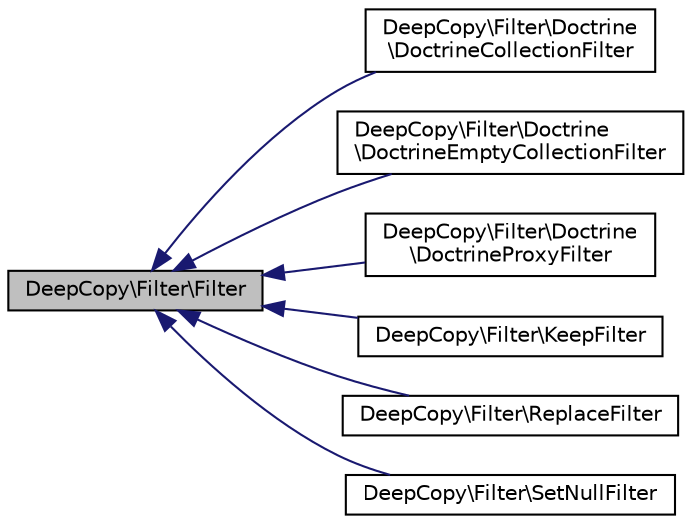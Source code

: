 digraph "DeepCopy\Filter\Filter"
{
  edge [fontname="Helvetica",fontsize="10",labelfontname="Helvetica",labelfontsize="10"];
  node [fontname="Helvetica",fontsize="10",shape=record];
  rankdir="LR";
  Node0 [label="DeepCopy\\Filter\\Filter",height=0.2,width=0.4,color="black", fillcolor="grey75", style="filled", fontcolor="black"];
  Node0 -> Node1 [dir="back",color="midnightblue",fontsize="10",style="solid",fontname="Helvetica"];
  Node1 [label="DeepCopy\\Filter\\Doctrine\l\\DoctrineCollectionFilter",height=0.2,width=0.4,color="black", fillcolor="white", style="filled",URL="$classDeepCopy_1_1Filter_1_1Doctrine_1_1DoctrineCollectionFilter.html"];
  Node0 -> Node2 [dir="back",color="midnightblue",fontsize="10",style="solid",fontname="Helvetica"];
  Node2 [label="DeepCopy\\Filter\\Doctrine\l\\DoctrineEmptyCollectionFilter",height=0.2,width=0.4,color="black", fillcolor="white", style="filled",URL="$classDeepCopy_1_1Filter_1_1Doctrine_1_1DoctrineEmptyCollectionFilter.html"];
  Node0 -> Node3 [dir="back",color="midnightblue",fontsize="10",style="solid",fontname="Helvetica"];
  Node3 [label="DeepCopy\\Filter\\Doctrine\l\\DoctrineProxyFilter",height=0.2,width=0.4,color="black", fillcolor="white", style="filled",URL="$classDeepCopy_1_1Filter_1_1Doctrine_1_1DoctrineProxyFilter.html"];
  Node0 -> Node4 [dir="back",color="midnightblue",fontsize="10",style="solid",fontname="Helvetica"];
  Node4 [label="DeepCopy\\Filter\\KeepFilter",height=0.2,width=0.4,color="black", fillcolor="white", style="filled",URL="$classDeepCopy_1_1Filter_1_1KeepFilter.html"];
  Node0 -> Node5 [dir="back",color="midnightblue",fontsize="10",style="solid",fontname="Helvetica"];
  Node5 [label="DeepCopy\\Filter\\ReplaceFilter",height=0.2,width=0.4,color="black", fillcolor="white", style="filled",URL="$classDeepCopy_1_1Filter_1_1ReplaceFilter.html"];
  Node0 -> Node6 [dir="back",color="midnightblue",fontsize="10",style="solid",fontname="Helvetica"];
  Node6 [label="DeepCopy\\Filter\\SetNullFilter",height=0.2,width=0.4,color="black", fillcolor="white", style="filled",URL="$classDeepCopy_1_1Filter_1_1SetNullFilter.html"];
}

